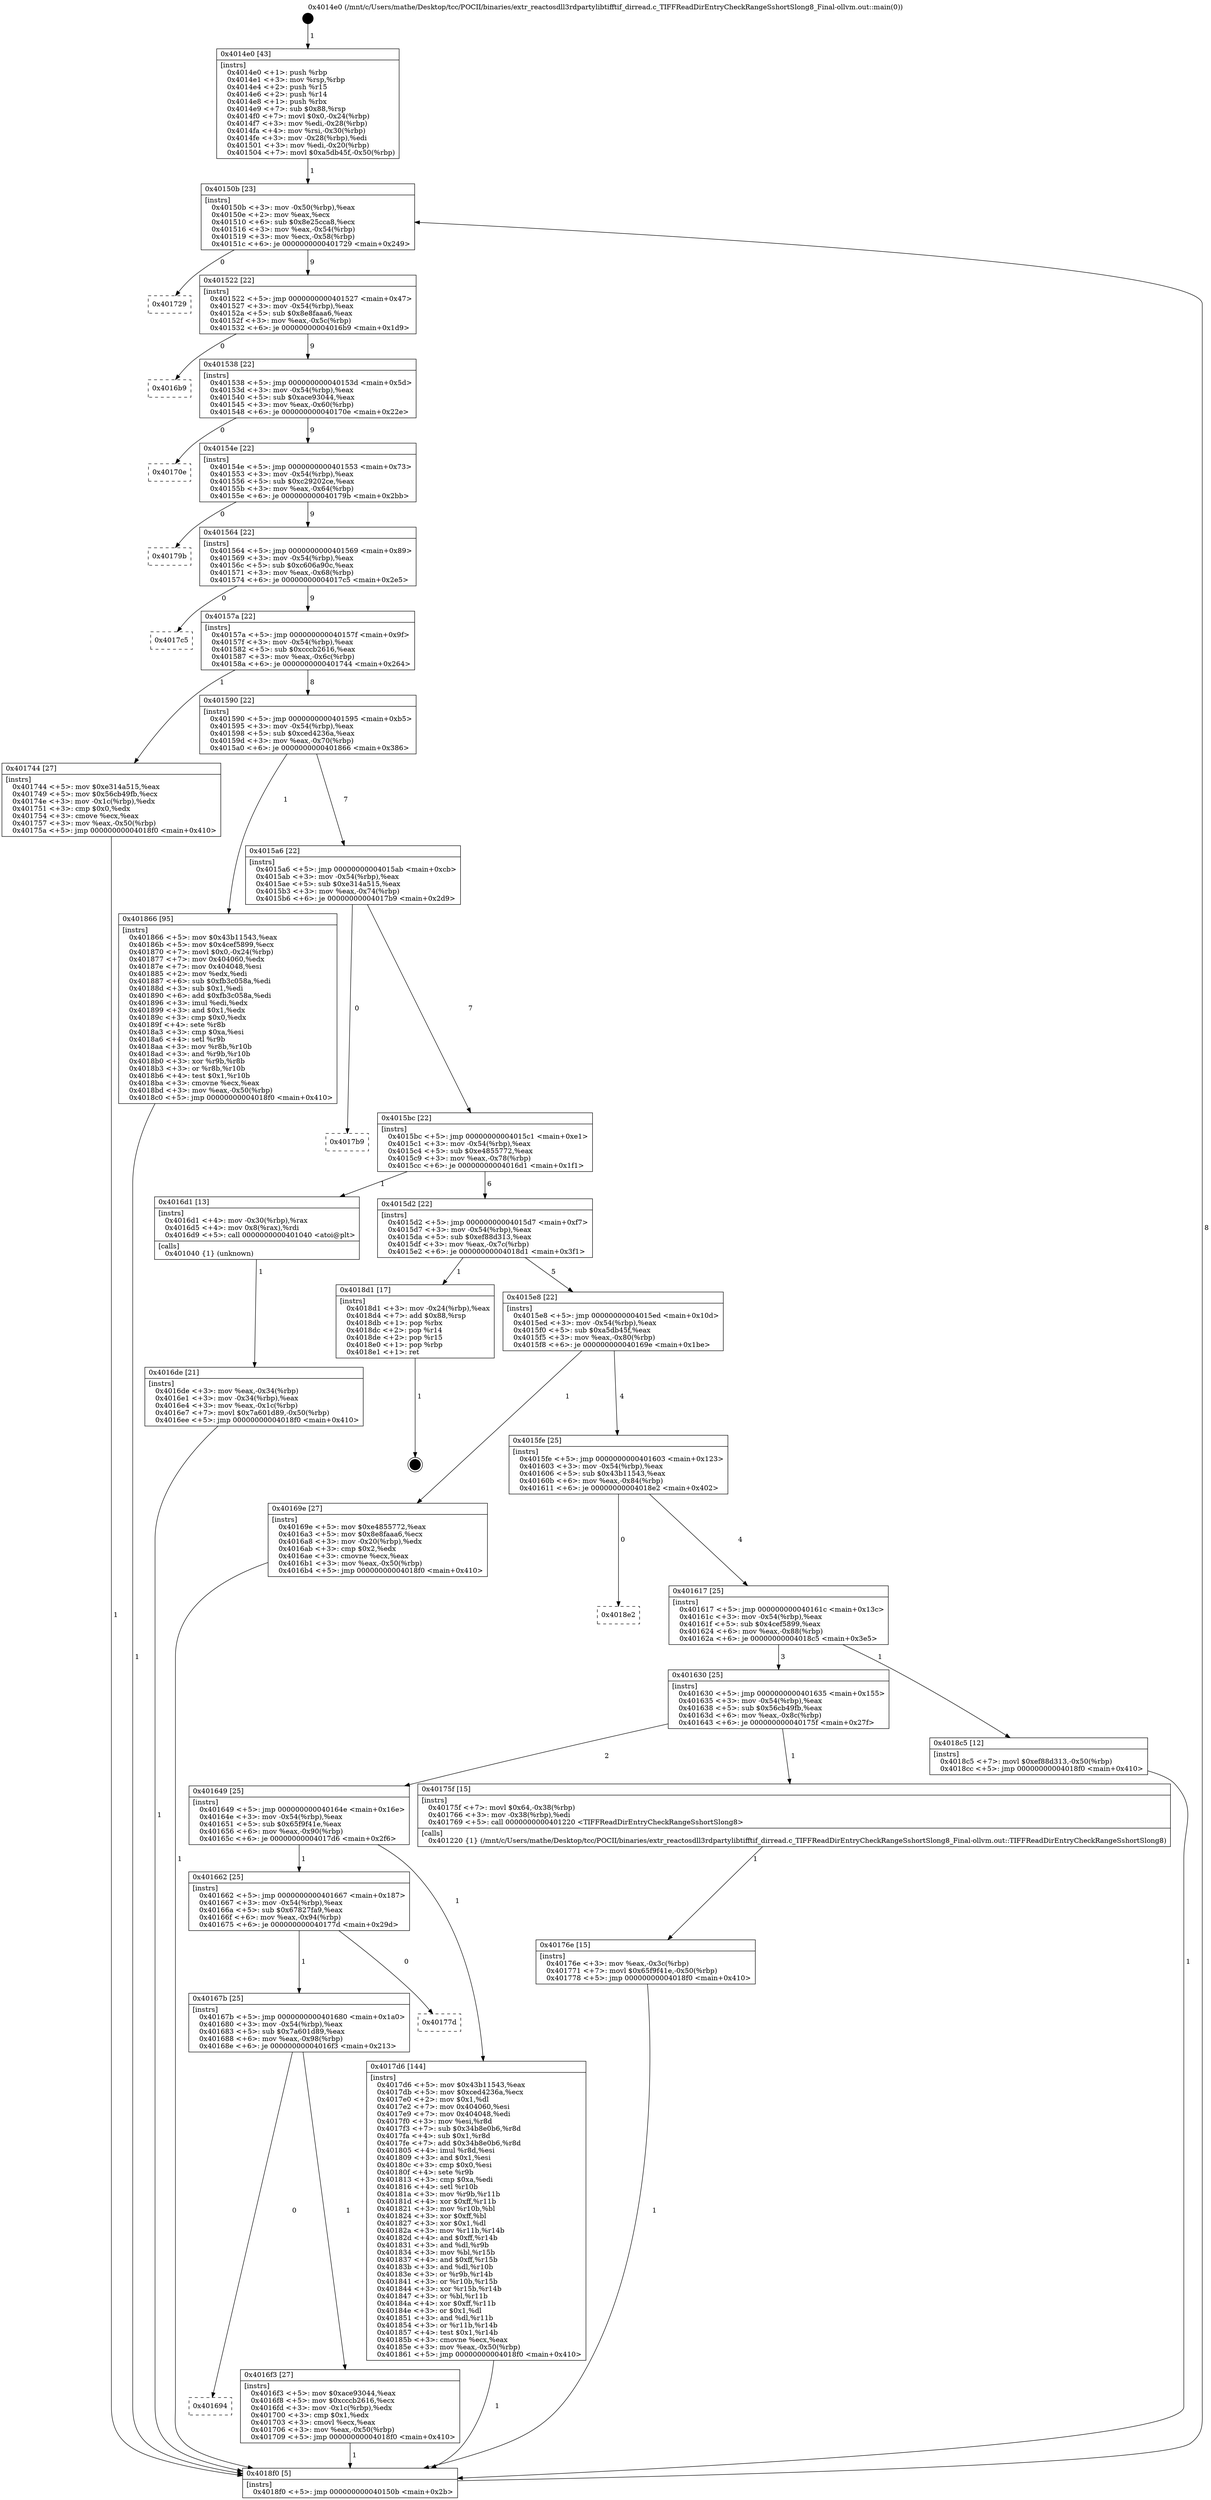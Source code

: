 digraph "0x4014e0" {
  label = "0x4014e0 (/mnt/c/Users/mathe/Desktop/tcc/POCII/binaries/extr_reactosdll3rdpartylibtifftif_dirread.c_TIFFReadDirEntryCheckRangeSshortSlong8_Final-ollvm.out::main(0))"
  labelloc = "t"
  node[shape=record]

  Entry [label="",width=0.3,height=0.3,shape=circle,fillcolor=black,style=filled]
  "0x40150b" [label="{
     0x40150b [23]\l
     | [instrs]\l
     &nbsp;&nbsp;0x40150b \<+3\>: mov -0x50(%rbp),%eax\l
     &nbsp;&nbsp;0x40150e \<+2\>: mov %eax,%ecx\l
     &nbsp;&nbsp;0x401510 \<+6\>: sub $0x8e25cca8,%ecx\l
     &nbsp;&nbsp;0x401516 \<+3\>: mov %eax,-0x54(%rbp)\l
     &nbsp;&nbsp;0x401519 \<+3\>: mov %ecx,-0x58(%rbp)\l
     &nbsp;&nbsp;0x40151c \<+6\>: je 0000000000401729 \<main+0x249\>\l
  }"]
  "0x401729" [label="{
     0x401729\l
  }", style=dashed]
  "0x401522" [label="{
     0x401522 [22]\l
     | [instrs]\l
     &nbsp;&nbsp;0x401522 \<+5\>: jmp 0000000000401527 \<main+0x47\>\l
     &nbsp;&nbsp;0x401527 \<+3\>: mov -0x54(%rbp),%eax\l
     &nbsp;&nbsp;0x40152a \<+5\>: sub $0x8e8faaa6,%eax\l
     &nbsp;&nbsp;0x40152f \<+3\>: mov %eax,-0x5c(%rbp)\l
     &nbsp;&nbsp;0x401532 \<+6\>: je 00000000004016b9 \<main+0x1d9\>\l
  }"]
  Exit [label="",width=0.3,height=0.3,shape=circle,fillcolor=black,style=filled,peripheries=2]
  "0x4016b9" [label="{
     0x4016b9\l
  }", style=dashed]
  "0x401538" [label="{
     0x401538 [22]\l
     | [instrs]\l
     &nbsp;&nbsp;0x401538 \<+5\>: jmp 000000000040153d \<main+0x5d\>\l
     &nbsp;&nbsp;0x40153d \<+3\>: mov -0x54(%rbp),%eax\l
     &nbsp;&nbsp;0x401540 \<+5\>: sub $0xace93044,%eax\l
     &nbsp;&nbsp;0x401545 \<+3\>: mov %eax,-0x60(%rbp)\l
     &nbsp;&nbsp;0x401548 \<+6\>: je 000000000040170e \<main+0x22e\>\l
  }"]
  "0x40176e" [label="{
     0x40176e [15]\l
     | [instrs]\l
     &nbsp;&nbsp;0x40176e \<+3\>: mov %eax,-0x3c(%rbp)\l
     &nbsp;&nbsp;0x401771 \<+7\>: movl $0x65f9f41e,-0x50(%rbp)\l
     &nbsp;&nbsp;0x401778 \<+5\>: jmp 00000000004018f0 \<main+0x410\>\l
  }"]
  "0x40170e" [label="{
     0x40170e\l
  }", style=dashed]
  "0x40154e" [label="{
     0x40154e [22]\l
     | [instrs]\l
     &nbsp;&nbsp;0x40154e \<+5\>: jmp 0000000000401553 \<main+0x73\>\l
     &nbsp;&nbsp;0x401553 \<+3\>: mov -0x54(%rbp),%eax\l
     &nbsp;&nbsp;0x401556 \<+5\>: sub $0xc29202ce,%eax\l
     &nbsp;&nbsp;0x40155b \<+3\>: mov %eax,-0x64(%rbp)\l
     &nbsp;&nbsp;0x40155e \<+6\>: je 000000000040179b \<main+0x2bb\>\l
  }"]
  "0x401694" [label="{
     0x401694\l
  }", style=dashed]
  "0x40179b" [label="{
     0x40179b\l
  }", style=dashed]
  "0x401564" [label="{
     0x401564 [22]\l
     | [instrs]\l
     &nbsp;&nbsp;0x401564 \<+5\>: jmp 0000000000401569 \<main+0x89\>\l
     &nbsp;&nbsp;0x401569 \<+3\>: mov -0x54(%rbp),%eax\l
     &nbsp;&nbsp;0x40156c \<+5\>: sub $0xc606a90c,%eax\l
     &nbsp;&nbsp;0x401571 \<+3\>: mov %eax,-0x68(%rbp)\l
     &nbsp;&nbsp;0x401574 \<+6\>: je 00000000004017c5 \<main+0x2e5\>\l
  }"]
  "0x4016f3" [label="{
     0x4016f3 [27]\l
     | [instrs]\l
     &nbsp;&nbsp;0x4016f3 \<+5\>: mov $0xace93044,%eax\l
     &nbsp;&nbsp;0x4016f8 \<+5\>: mov $0xcccb2616,%ecx\l
     &nbsp;&nbsp;0x4016fd \<+3\>: mov -0x1c(%rbp),%edx\l
     &nbsp;&nbsp;0x401700 \<+3\>: cmp $0x1,%edx\l
     &nbsp;&nbsp;0x401703 \<+3\>: cmovl %ecx,%eax\l
     &nbsp;&nbsp;0x401706 \<+3\>: mov %eax,-0x50(%rbp)\l
     &nbsp;&nbsp;0x401709 \<+5\>: jmp 00000000004018f0 \<main+0x410\>\l
  }"]
  "0x4017c5" [label="{
     0x4017c5\l
  }", style=dashed]
  "0x40157a" [label="{
     0x40157a [22]\l
     | [instrs]\l
     &nbsp;&nbsp;0x40157a \<+5\>: jmp 000000000040157f \<main+0x9f\>\l
     &nbsp;&nbsp;0x40157f \<+3\>: mov -0x54(%rbp),%eax\l
     &nbsp;&nbsp;0x401582 \<+5\>: sub $0xcccb2616,%eax\l
     &nbsp;&nbsp;0x401587 \<+3\>: mov %eax,-0x6c(%rbp)\l
     &nbsp;&nbsp;0x40158a \<+6\>: je 0000000000401744 \<main+0x264\>\l
  }"]
  "0x40167b" [label="{
     0x40167b [25]\l
     | [instrs]\l
     &nbsp;&nbsp;0x40167b \<+5\>: jmp 0000000000401680 \<main+0x1a0\>\l
     &nbsp;&nbsp;0x401680 \<+3\>: mov -0x54(%rbp),%eax\l
     &nbsp;&nbsp;0x401683 \<+5\>: sub $0x7a601d89,%eax\l
     &nbsp;&nbsp;0x401688 \<+6\>: mov %eax,-0x98(%rbp)\l
     &nbsp;&nbsp;0x40168e \<+6\>: je 00000000004016f3 \<main+0x213\>\l
  }"]
  "0x401744" [label="{
     0x401744 [27]\l
     | [instrs]\l
     &nbsp;&nbsp;0x401744 \<+5\>: mov $0xe314a515,%eax\l
     &nbsp;&nbsp;0x401749 \<+5\>: mov $0x56cb49fb,%ecx\l
     &nbsp;&nbsp;0x40174e \<+3\>: mov -0x1c(%rbp),%edx\l
     &nbsp;&nbsp;0x401751 \<+3\>: cmp $0x0,%edx\l
     &nbsp;&nbsp;0x401754 \<+3\>: cmove %ecx,%eax\l
     &nbsp;&nbsp;0x401757 \<+3\>: mov %eax,-0x50(%rbp)\l
     &nbsp;&nbsp;0x40175a \<+5\>: jmp 00000000004018f0 \<main+0x410\>\l
  }"]
  "0x401590" [label="{
     0x401590 [22]\l
     | [instrs]\l
     &nbsp;&nbsp;0x401590 \<+5\>: jmp 0000000000401595 \<main+0xb5\>\l
     &nbsp;&nbsp;0x401595 \<+3\>: mov -0x54(%rbp),%eax\l
     &nbsp;&nbsp;0x401598 \<+5\>: sub $0xced4236a,%eax\l
     &nbsp;&nbsp;0x40159d \<+3\>: mov %eax,-0x70(%rbp)\l
     &nbsp;&nbsp;0x4015a0 \<+6\>: je 0000000000401866 \<main+0x386\>\l
  }"]
  "0x40177d" [label="{
     0x40177d\l
  }", style=dashed]
  "0x401866" [label="{
     0x401866 [95]\l
     | [instrs]\l
     &nbsp;&nbsp;0x401866 \<+5\>: mov $0x43b11543,%eax\l
     &nbsp;&nbsp;0x40186b \<+5\>: mov $0x4cef5899,%ecx\l
     &nbsp;&nbsp;0x401870 \<+7\>: movl $0x0,-0x24(%rbp)\l
     &nbsp;&nbsp;0x401877 \<+7\>: mov 0x404060,%edx\l
     &nbsp;&nbsp;0x40187e \<+7\>: mov 0x404048,%esi\l
     &nbsp;&nbsp;0x401885 \<+2\>: mov %edx,%edi\l
     &nbsp;&nbsp;0x401887 \<+6\>: sub $0xfb3c058a,%edi\l
     &nbsp;&nbsp;0x40188d \<+3\>: sub $0x1,%edi\l
     &nbsp;&nbsp;0x401890 \<+6\>: add $0xfb3c058a,%edi\l
     &nbsp;&nbsp;0x401896 \<+3\>: imul %edi,%edx\l
     &nbsp;&nbsp;0x401899 \<+3\>: and $0x1,%edx\l
     &nbsp;&nbsp;0x40189c \<+3\>: cmp $0x0,%edx\l
     &nbsp;&nbsp;0x40189f \<+4\>: sete %r8b\l
     &nbsp;&nbsp;0x4018a3 \<+3\>: cmp $0xa,%esi\l
     &nbsp;&nbsp;0x4018a6 \<+4\>: setl %r9b\l
     &nbsp;&nbsp;0x4018aa \<+3\>: mov %r8b,%r10b\l
     &nbsp;&nbsp;0x4018ad \<+3\>: and %r9b,%r10b\l
     &nbsp;&nbsp;0x4018b0 \<+3\>: xor %r9b,%r8b\l
     &nbsp;&nbsp;0x4018b3 \<+3\>: or %r8b,%r10b\l
     &nbsp;&nbsp;0x4018b6 \<+4\>: test $0x1,%r10b\l
     &nbsp;&nbsp;0x4018ba \<+3\>: cmovne %ecx,%eax\l
     &nbsp;&nbsp;0x4018bd \<+3\>: mov %eax,-0x50(%rbp)\l
     &nbsp;&nbsp;0x4018c0 \<+5\>: jmp 00000000004018f0 \<main+0x410\>\l
  }"]
  "0x4015a6" [label="{
     0x4015a6 [22]\l
     | [instrs]\l
     &nbsp;&nbsp;0x4015a6 \<+5\>: jmp 00000000004015ab \<main+0xcb\>\l
     &nbsp;&nbsp;0x4015ab \<+3\>: mov -0x54(%rbp),%eax\l
     &nbsp;&nbsp;0x4015ae \<+5\>: sub $0xe314a515,%eax\l
     &nbsp;&nbsp;0x4015b3 \<+3\>: mov %eax,-0x74(%rbp)\l
     &nbsp;&nbsp;0x4015b6 \<+6\>: je 00000000004017b9 \<main+0x2d9\>\l
  }"]
  "0x401662" [label="{
     0x401662 [25]\l
     | [instrs]\l
     &nbsp;&nbsp;0x401662 \<+5\>: jmp 0000000000401667 \<main+0x187\>\l
     &nbsp;&nbsp;0x401667 \<+3\>: mov -0x54(%rbp),%eax\l
     &nbsp;&nbsp;0x40166a \<+5\>: sub $0x67827fa9,%eax\l
     &nbsp;&nbsp;0x40166f \<+6\>: mov %eax,-0x94(%rbp)\l
     &nbsp;&nbsp;0x401675 \<+6\>: je 000000000040177d \<main+0x29d\>\l
  }"]
  "0x4017b9" [label="{
     0x4017b9\l
  }", style=dashed]
  "0x4015bc" [label="{
     0x4015bc [22]\l
     | [instrs]\l
     &nbsp;&nbsp;0x4015bc \<+5\>: jmp 00000000004015c1 \<main+0xe1\>\l
     &nbsp;&nbsp;0x4015c1 \<+3\>: mov -0x54(%rbp),%eax\l
     &nbsp;&nbsp;0x4015c4 \<+5\>: sub $0xe4855772,%eax\l
     &nbsp;&nbsp;0x4015c9 \<+3\>: mov %eax,-0x78(%rbp)\l
     &nbsp;&nbsp;0x4015cc \<+6\>: je 00000000004016d1 \<main+0x1f1\>\l
  }"]
  "0x4017d6" [label="{
     0x4017d6 [144]\l
     | [instrs]\l
     &nbsp;&nbsp;0x4017d6 \<+5\>: mov $0x43b11543,%eax\l
     &nbsp;&nbsp;0x4017db \<+5\>: mov $0xced4236a,%ecx\l
     &nbsp;&nbsp;0x4017e0 \<+2\>: mov $0x1,%dl\l
     &nbsp;&nbsp;0x4017e2 \<+7\>: mov 0x404060,%esi\l
     &nbsp;&nbsp;0x4017e9 \<+7\>: mov 0x404048,%edi\l
     &nbsp;&nbsp;0x4017f0 \<+3\>: mov %esi,%r8d\l
     &nbsp;&nbsp;0x4017f3 \<+7\>: sub $0x34b8e0b6,%r8d\l
     &nbsp;&nbsp;0x4017fa \<+4\>: sub $0x1,%r8d\l
     &nbsp;&nbsp;0x4017fe \<+7\>: add $0x34b8e0b6,%r8d\l
     &nbsp;&nbsp;0x401805 \<+4\>: imul %r8d,%esi\l
     &nbsp;&nbsp;0x401809 \<+3\>: and $0x1,%esi\l
     &nbsp;&nbsp;0x40180c \<+3\>: cmp $0x0,%esi\l
     &nbsp;&nbsp;0x40180f \<+4\>: sete %r9b\l
     &nbsp;&nbsp;0x401813 \<+3\>: cmp $0xa,%edi\l
     &nbsp;&nbsp;0x401816 \<+4\>: setl %r10b\l
     &nbsp;&nbsp;0x40181a \<+3\>: mov %r9b,%r11b\l
     &nbsp;&nbsp;0x40181d \<+4\>: xor $0xff,%r11b\l
     &nbsp;&nbsp;0x401821 \<+3\>: mov %r10b,%bl\l
     &nbsp;&nbsp;0x401824 \<+3\>: xor $0xff,%bl\l
     &nbsp;&nbsp;0x401827 \<+3\>: xor $0x1,%dl\l
     &nbsp;&nbsp;0x40182a \<+3\>: mov %r11b,%r14b\l
     &nbsp;&nbsp;0x40182d \<+4\>: and $0xff,%r14b\l
     &nbsp;&nbsp;0x401831 \<+3\>: and %dl,%r9b\l
     &nbsp;&nbsp;0x401834 \<+3\>: mov %bl,%r15b\l
     &nbsp;&nbsp;0x401837 \<+4\>: and $0xff,%r15b\l
     &nbsp;&nbsp;0x40183b \<+3\>: and %dl,%r10b\l
     &nbsp;&nbsp;0x40183e \<+3\>: or %r9b,%r14b\l
     &nbsp;&nbsp;0x401841 \<+3\>: or %r10b,%r15b\l
     &nbsp;&nbsp;0x401844 \<+3\>: xor %r15b,%r14b\l
     &nbsp;&nbsp;0x401847 \<+3\>: or %bl,%r11b\l
     &nbsp;&nbsp;0x40184a \<+4\>: xor $0xff,%r11b\l
     &nbsp;&nbsp;0x40184e \<+3\>: or $0x1,%dl\l
     &nbsp;&nbsp;0x401851 \<+3\>: and %dl,%r11b\l
     &nbsp;&nbsp;0x401854 \<+3\>: or %r11b,%r14b\l
     &nbsp;&nbsp;0x401857 \<+4\>: test $0x1,%r14b\l
     &nbsp;&nbsp;0x40185b \<+3\>: cmovne %ecx,%eax\l
     &nbsp;&nbsp;0x40185e \<+3\>: mov %eax,-0x50(%rbp)\l
     &nbsp;&nbsp;0x401861 \<+5\>: jmp 00000000004018f0 \<main+0x410\>\l
  }"]
  "0x4016d1" [label="{
     0x4016d1 [13]\l
     | [instrs]\l
     &nbsp;&nbsp;0x4016d1 \<+4\>: mov -0x30(%rbp),%rax\l
     &nbsp;&nbsp;0x4016d5 \<+4\>: mov 0x8(%rax),%rdi\l
     &nbsp;&nbsp;0x4016d9 \<+5\>: call 0000000000401040 \<atoi@plt\>\l
     | [calls]\l
     &nbsp;&nbsp;0x401040 \{1\} (unknown)\l
  }"]
  "0x4015d2" [label="{
     0x4015d2 [22]\l
     | [instrs]\l
     &nbsp;&nbsp;0x4015d2 \<+5\>: jmp 00000000004015d7 \<main+0xf7\>\l
     &nbsp;&nbsp;0x4015d7 \<+3\>: mov -0x54(%rbp),%eax\l
     &nbsp;&nbsp;0x4015da \<+5\>: sub $0xef88d313,%eax\l
     &nbsp;&nbsp;0x4015df \<+3\>: mov %eax,-0x7c(%rbp)\l
     &nbsp;&nbsp;0x4015e2 \<+6\>: je 00000000004018d1 \<main+0x3f1\>\l
  }"]
  "0x401649" [label="{
     0x401649 [25]\l
     | [instrs]\l
     &nbsp;&nbsp;0x401649 \<+5\>: jmp 000000000040164e \<main+0x16e\>\l
     &nbsp;&nbsp;0x40164e \<+3\>: mov -0x54(%rbp),%eax\l
     &nbsp;&nbsp;0x401651 \<+5\>: sub $0x65f9f41e,%eax\l
     &nbsp;&nbsp;0x401656 \<+6\>: mov %eax,-0x90(%rbp)\l
     &nbsp;&nbsp;0x40165c \<+6\>: je 00000000004017d6 \<main+0x2f6\>\l
  }"]
  "0x4018d1" [label="{
     0x4018d1 [17]\l
     | [instrs]\l
     &nbsp;&nbsp;0x4018d1 \<+3\>: mov -0x24(%rbp),%eax\l
     &nbsp;&nbsp;0x4018d4 \<+7\>: add $0x88,%rsp\l
     &nbsp;&nbsp;0x4018db \<+1\>: pop %rbx\l
     &nbsp;&nbsp;0x4018dc \<+2\>: pop %r14\l
     &nbsp;&nbsp;0x4018de \<+2\>: pop %r15\l
     &nbsp;&nbsp;0x4018e0 \<+1\>: pop %rbp\l
     &nbsp;&nbsp;0x4018e1 \<+1\>: ret\l
  }"]
  "0x4015e8" [label="{
     0x4015e8 [22]\l
     | [instrs]\l
     &nbsp;&nbsp;0x4015e8 \<+5\>: jmp 00000000004015ed \<main+0x10d\>\l
     &nbsp;&nbsp;0x4015ed \<+3\>: mov -0x54(%rbp),%eax\l
     &nbsp;&nbsp;0x4015f0 \<+5\>: sub $0xa5db45f,%eax\l
     &nbsp;&nbsp;0x4015f5 \<+3\>: mov %eax,-0x80(%rbp)\l
     &nbsp;&nbsp;0x4015f8 \<+6\>: je 000000000040169e \<main+0x1be\>\l
  }"]
  "0x40175f" [label="{
     0x40175f [15]\l
     | [instrs]\l
     &nbsp;&nbsp;0x40175f \<+7\>: movl $0x64,-0x38(%rbp)\l
     &nbsp;&nbsp;0x401766 \<+3\>: mov -0x38(%rbp),%edi\l
     &nbsp;&nbsp;0x401769 \<+5\>: call 0000000000401220 \<TIFFReadDirEntryCheckRangeSshortSlong8\>\l
     | [calls]\l
     &nbsp;&nbsp;0x401220 \{1\} (/mnt/c/Users/mathe/Desktop/tcc/POCII/binaries/extr_reactosdll3rdpartylibtifftif_dirread.c_TIFFReadDirEntryCheckRangeSshortSlong8_Final-ollvm.out::TIFFReadDirEntryCheckRangeSshortSlong8)\l
  }"]
  "0x40169e" [label="{
     0x40169e [27]\l
     | [instrs]\l
     &nbsp;&nbsp;0x40169e \<+5\>: mov $0xe4855772,%eax\l
     &nbsp;&nbsp;0x4016a3 \<+5\>: mov $0x8e8faaa6,%ecx\l
     &nbsp;&nbsp;0x4016a8 \<+3\>: mov -0x20(%rbp),%edx\l
     &nbsp;&nbsp;0x4016ab \<+3\>: cmp $0x2,%edx\l
     &nbsp;&nbsp;0x4016ae \<+3\>: cmovne %ecx,%eax\l
     &nbsp;&nbsp;0x4016b1 \<+3\>: mov %eax,-0x50(%rbp)\l
     &nbsp;&nbsp;0x4016b4 \<+5\>: jmp 00000000004018f0 \<main+0x410\>\l
  }"]
  "0x4015fe" [label="{
     0x4015fe [25]\l
     | [instrs]\l
     &nbsp;&nbsp;0x4015fe \<+5\>: jmp 0000000000401603 \<main+0x123\>\l
     &nbsp;&nbsp;0x401603 \<+3\>: mov -0x54(%rbp),%eax\l
     &nbsp;&nbsp;0x401606 \<+5\>: sub $0x43b11543,%eax\l
     &nbsp;&nbsp;0x40160b \<+6\>: mov %eax,-0x84(%rbp)\l
     &nbsp;&nbsp;0x401611 \<+6\>: je 00000000004018e2 \<main+0x402\>\l
  }"]
  "0x4018f0" [label="{
     0x4018f0 [5]\l
     | [instrs]\l
     &nbsp;&nbsp;0x4018f0 \<+5\>: jmp 000000000040150b \<main+0x2b\>\l
  }"]
  "0x4014e0" [label="{
     0x4014e0 [43]\l
     | [instrs]\l
     &nbsp;&nbsp;0x4014e0 \<+1\>: push %rbp\l
     &nbsp;&nbsp;0x4014e1 \<+3\>: mov %rsp,%rbp\l
     &nbsp;&nbsp;0x4014e4 \<+2\>: push %r15\l
     &nbsp;&nbsp;0x4014e6 \<+2\>: push %r14\l
     &nbsp;&nbsp;0x4014e8 \<+1\>: push %rbx\l
     &nbsp;&nbsp;0x4014e9 \<+7\>: sub $0x88,%rsp\l
     &nbsp;&nbsp;0x4014f0 \<+7\>: movl $0x0,-0x24(%rbp)\l
     &nbsp;&nbsp;0x4014f7 \<+3\>: mov %edi,-0x28(%rbp)\l
     &nbsp;&nbsp;0x4014fa \<+4\>: mov %rsi,-0x30(%rbp)\l
     &nbsp;&nbsp;0x4014fe \<+3\>: mov -0x28(%rbp),%edi\l
     &nbsp;&nbsp;0x401501 \<+3\>: mov %edi,-0x20(%rbp)\l
     &nbsp;&nbsp;0x401504 \<+7\>: movl $0xa5db45f,-0x50(%rbp)\l
  }"]
  "0x4016de" [label="{
     0x4016de [21]\l
     | [instrs]\l
     &nbsp;&nbsp;0x4016de \<+3\>: mov %eax,-0x34(%rbp)\l
     &nbsp;&nbsp;0x4016e1 \<+3\>: mov -0x34(%rbp),%eax\l
     &nbsp;&nbsp;0x4016e4 \<+3\>: mov %eax,-0x1c(%rbp)\l
     &nbsp;&nbsp;0x4016e7 \<+7\>: movl $0x7a601d89,-0x50(%rbp)\l
     &nbsp;&nbsp;0x4016ee \<+5\>: jmp 00000000004018f0 \<main+0x410\>\l
  }"]
  "0x401630" [label="{
     0x401630 [25]\l
     | [instrs]\l
     &nbsp;&nbsp;0x401630 \<+5\>: jmp 0000000000401635 \<main+0x155\>\l
     &nbsp;&nbsp;0x401635 \<+3\>: mov -0x54(%rbp),%eax\l
     &nbsp;&nbsp;0x401638 \<+5\>: sub $0x56cb49fb,%eax\l
     &nbsp;&nbsp;0x40163d \<+6\>: mov %eax,-0x8c(%rbp)\l
     &nbsp;&nbsp;0x401643 \<+6\>: je 000000000040175f \<main+0x27f\>\l
  }"]
  "0x4018e2" [label="{
     0x4018e2\l
  }", style=dashed]
  "0x401617" [label="{
     0x401617 [25]\l
     | [instrs]\l
     &nbsp;&nbsp;0x401617 \<+5\>: jmp 000000000040161c \<main+0x13c\>\l
     &nbsp;&nbsp;0x40161c \<+3\>: mov -0x54(%rbp),%eax\l
     &nbsp;&nbsp;0x40161f \<+5\>: sub $0x4cef5899,%eax\l
     &nbsp;&nbsp;0x401624 \<+6\>: mov %eax,-0x88(%rbp)\l
     &nbsp;&nbsp;0x40162a \<+6\>: je 00000000004018c5 \<main+0x3e5\>\l
  }"]
  "0x4018c5" [label="{
     0x4018c5 [12]\l
     | [instrs]\l
     &nbsp;&nbsp;0x4018c5 \<+7\>: movl $0xef88d313,-0x50(%rbp)\l
     &nbsp;&nbsp;0x4018cc \<+5\>: jmp 00000000004018f0 \<main+0x410\>\l
  }"]
  Entry -> "0x4014e0" [label=" 1"]
  "0x40150b" -> "0x401729" [label=" 0"]
  "0x40150b" -> "0x401522" [label=" 9"]
  "0x4018d1" -> Exit [label=" 1"]
  "0x401522" -> "0x4016b9" [label=" 0"]
  "0x401522" -> "0x401538" [label=" 9"]
  "0x4018c5" -> "0x4018f0" [label=" 1"]
  "0x401538" -> "0x40170e" [label=" 0"]
  "0x401538" -> "0x40154e" [label=" 9"]
  "0x401866" -> "0x4018f0" [label=" 1"]
  "0x40154e" -> "0x40179b" [label=" 0"]
  "0x40154e" -> "0x401564" [label=" 9"]
  "0x4017d6" -> "0x4018f0" [label=" 1"]
  "0x401564" -> "0x4017c5" [label=" 0"]
  "0x401564" -> "0x40157a" [label=" 9"]
  "0x40176e" -> "0x4018f0" [label=" 1"]
  "0x40157a" -> "0x401744" [label=" 1"]
  "0x40157a" -> "0x401590" [label=" 8"]
  "0x401744" -> "0x4018f0" [label=" 1"]
  "0x401590" -> "0x401866" [label=" 1"]
  "0x401590" -> "0x4015a6" [label=" 7"]
  "0x4016f3" -> "0x4018f0" [label=" 1"]
  "0x4015a6" -> "0x4017b9" [label=" 0"]
  "0x4015a6" -> "0x4015bc" [label=" 7"]
  "0x40167b" -> "0x4016f3" [label=" 1"]
  "0x4015bc" -> "0x4016d1" [label=" 1"]
  "0x4015bc" -> "0x4015d2" [label=" 6"]
  "0x40175f" -> "0x40176e" [label=" 1"]
  "0x4015d2" -> "0x4018d1" [label=" 1"]
  "0x4015d2" -> "0x4015e8" [label=" 5"]
  "0x401662" -> "0x40177d" [label=" 0"]
  "0x4015e8" -> "0x40169e" [label=" 1"]
  "0x4015e8" -> "0x4015fe" [label=" 4"]
  "0x40169e" -> "0x4018f0" [label=" 1"]
  "0x4014e0" -> "0x40150b" [label=" 1"]
  "0x4018f0" -> "0x40150b" [label=" 8"]
  "0x4016d1" -> "0x4016de" [label=" 1"]
  "0x4016de" -> "0x4018f0" [label=" 1"]
  "0x40167b" -> "0x401694" [label=" 0"]
  "0x4015fe" -> "0x4018e2" [label=" 0"]
  "0x4015fe" -> "0x401617" [label=" 4"]
  "0x401649" -> "0x4017d6" [label=" 1"]
  "0x401617" -> "0x4018c5" [label=" 1"]
  "0x401617" -> "0x401630" [label=" 3"]
  "0x401649" -> "0x401662" [label=" 1"]
  "0x401630" -> "0x40175f" [label=" 1"]
  "0x401630" -> "0x401649" [label=" 2"]
  "0x401662" -> "0x40167b" [label=" 1"]
}
